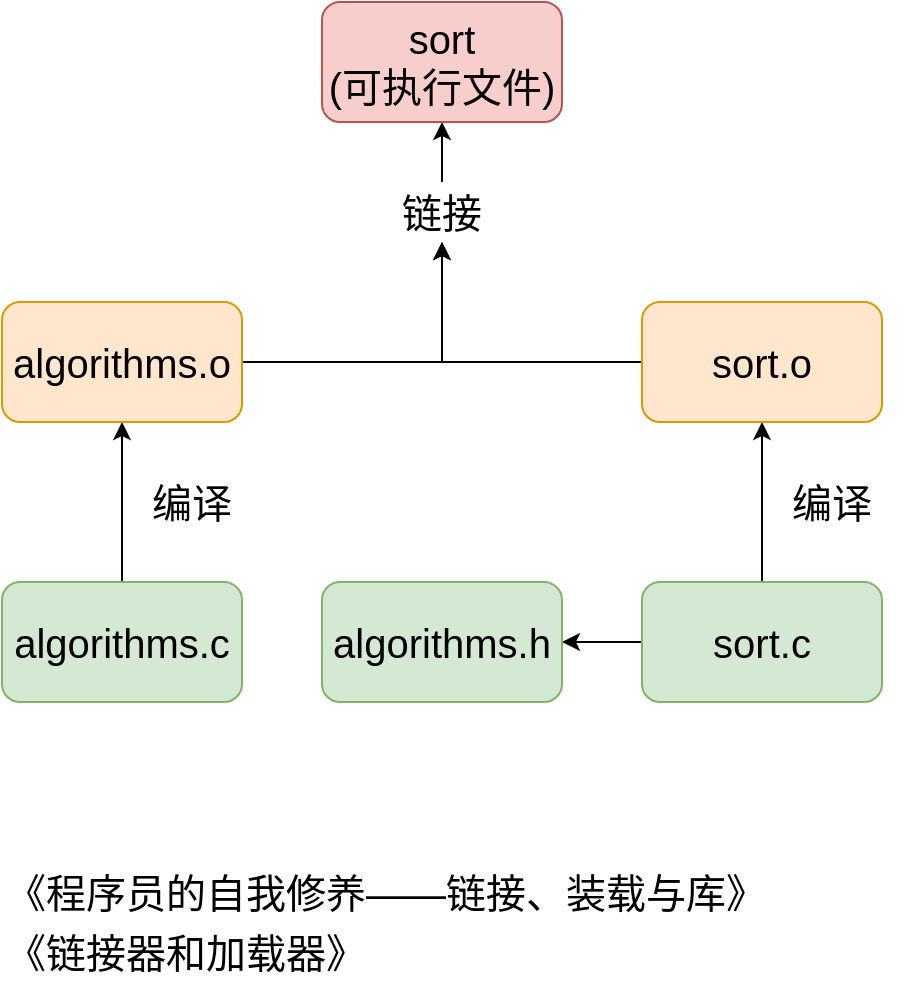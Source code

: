 <mxfile version="14.6.13" type="device"><diagram id="mFSdB43BVLqeCA9hGz3N" name="第 1 页"><mxGraphModel dx="1106" dy="822" grid="1" gridSize="10" guides="1" tooltips="1" connect="1" arrows="1" fold="1" page="0" pageScale="1" pageWidth="827" pageHeight="1169" math="0" shadow="0"><root><mxCell id="0"/><mxCell id="1" parent="0"/><mxCell id="BRSPp0XectX9_zh5j9Kp-4" style="edgeStyle=orthogonalEdgeStyle;rounded=0;orthogonalLoop=1;jettySize=auto;html=1;exitX=0;exitY=0.5;exitDx=0;exitDy=0;entryX=1;entryY=0.5;entryDx=0;entryDy=0;fontSize=20;fillColor=#d5e8d4;" edge="1" parent="1" source="BRSPp0XectX9_zh5j9Kp-1" target="BRSPp0XectX9_zh5j9Kp-3"><mxGeometry relative="1" as="geometry"/></mxCell><mxCell id="BRSPp0XectX9_zh5j9Kp-8" style="edgeStyle=orthogonalEdgeStyle;rounded=0;orthogonalLoop=1;jettySize=auto;html=1;exitX=0.5;exitY=0;exitDx=0;exitDy=0;entryX=0.5;entryY=1;entryDx=0;entryDy=0;fontSize=20;" edge="1" parent="1" source="BRSPp0XectX9_zh5j9Kp-1" target="BRSPp0XectX9_zh5j9Kp-6"><mxGeometry relative="1" as="geometry"/></mxCell><mxCell id="BRSPp0XectX9_zh5j9Kp-1" value="sort.c" style="rounded=1;whiteSpace=wrap;html=1;fontSize=20;fillColor=#d5e8d4;strokeColor=#82b366;" vertex="1" parent="1"><mxGeometry x="440" y="480" width="120" height="60" as="geometry"/></mxCell><mxCell id="BRSPp0XectX9_zh5j9Kp-7" style="edgeStyle=orthogonalEdgeStyle;rounded=0;orthogonalLoop=1;jettySize=auto;html=1;exitX=0.5;exitY=0;exitDx=0;exitDy=0;entryX=0.5;entryY=1;entryDx=0;entryDy=0;fontSize=20;" edge="1" parent="1" source="BRSPp0XectX9_zh5j9Kp-2" target="BRSPp0XectX9_zh5j9Kp-5"><mxGeometry relative="1" as="geometry"/></mxCell><mxCell id="BRSPp0XectX9_zh5j9Kp-2" value="algorithms.c" style="rounded=1;whiteSpace=wrap;html=1;fontSize=20;fillColor=#d5e8d4;strokeColor=#82b366;" vertex="1" parent="1"><mxGeometry x="120" y="480" width="120" height="60" as="geometry"/></mxCell><mxCell id="BRSPp0XectX9_zh5j9Kp-3" value="algorithms.h" style="rounded=1;whiteSpace=wrap;html=1;fontSize=20;fillColor=#d5e8d4;strokeColor=#82b366;" vertex="1" parent="1"><mxGeometry x="280" y="480" width="120" height="60" as="geometry"/></mxCell><mxCell id="BRSPp0XectX9_zh5j9Kp-13" style="edgeStyle=orthogonalEdgeStyle;rounded=0;orthogonalLoop=1;jettySize=auto;html=1;exitX=1;exitY=0.5;exitDx=0;exitDy=0;fontSize=20;" edge="1" parent="1" source="BRSPp0XectX9_zh5j9Kp-5" target="BRSPp0XectX9_zh5j9Kp-9"><mxGeometry relative="1" as="geometry"/></mxCell><mxCell id="BRSPp0XectX9_zh5j9Kp-5" value="algorithms.o" style="rounded=1;whiteSpace=wrap;html=1;fontSize=20;fillColor=#ffe6cc;strokeColor=#d79b00;" vertex="1" parent="1"><mxGeometry x="120" y="340" width="120" height="60" as="geometry"/></mxCell><mxCell id="BRSPp0XectX9_zh5j9Kp-14" style="edgeStyle=orthogonalEdgeStyle;rounded=0;orthogonalLoop=1;jettySize=auto;html=1;exitX=0;exitY=0.5;exitDx=0;exitDy=0;entryX=0.5;entryY=1;entryDx=0;entryDy=0;fontSize=20;" edge="1" parent="1" source="BRSPp0XectX9_zh5j9Kp-6" target="BRSPp0XectX9_zh5j9Kp-9"><mxGeometry relative="1" as="geometry"/></mxCell><mxCell id="BRSPp0XectX9_zh5j9Kp-6" value="sort.o" style="rounded=1;whiteSpace=wrap;html=1;fontSize=20;fillColor=#ffe6cc;strokeColor=#d79b00;" vertex="1" parent="1"><mxGeometry x="440" y="340" width="120" height="60" as="geometry"/></mxCell><mxCell id="BRSPp0XectX9_zh5j9Kp-15" style="edgeStyle=orthogonalEdgeStyle;rounded=0;orthogonalLoop=1;jettySize=auto;html=1;exitX=0.5;exitY=0;exitDx=0;exitDy=0;entryX=0.5;entryY=1;entryDx=0;entryDy=0;fontSize=20;" edge="1" parent="1" source="BRSPp0XectX9_zh5j9Kp-9" target="BRSPp0XectX9_zh5j9Kp-12"><mxGeometry relative="1" as="geometry"/></mxCell><mxCell id="BRSPp0XectX9_zh5j9Kp-9" value="链接" style="text;html=1;strokeColor=none;fillColor=none;align=center;verticalAlign=middle;whiteSpace=wrap;rounded=0;fontSize=20;" vertex="1" parent="1"><mxGeometry x="310" y="280" width="60" height="30" as="geometry"/></mxCell><mxCell id="BRSPp0XectX9_zh5j9Kp-10" value="编译" style="text;html=1;strokeColor=none;fillColor=none;align=center;verticalAlign=middle;whiteSpace=wrap;rounded=0;fontSize=20;" vertex="1" parent="1"><mxGeometry x="180" y="430" width="70" height="20" as="geometry"/></mxCell><mxCell id="BRSPp0XectX9_zh5j9Kp-11" value="编译" style="text;html=1;strokeColor=none;fillColor=none;align=center;verticalAlign=middle;whiteSpace=wrap;rounded=0;fontSize=20;" vertex="1" parent="1"><mxGeometry x="500" y="430" width="70" height="20" as="geometry"/></mxCell><mxCell id="BRSPp0XectX9_zh5j9Kp-12" value="sort&lt;br&gt;(可执行文件)" style="rounded=1;whiteSpace=wrap;html=1;fontSize=20;fillColor=#f8cecc;strokeColor=#b85450;" vertex="1" parent="1"><mxGeometry x="280" y="190" width="120" height="60" as="geometry"/></mxCell><mxCell id="BRSPp0XectX9_zh5j9Kp-16" value="《程序员的自我修养——链接、装载与库》" style="text;html=1;strokeColor=none;fillColor=none;align=left;verticalAlign=middle;whiteSpace=wrap;rounded=0;fontSize=20;" vertex="1" parent="1"><mxGeometry x="120" y="620" width="410" height="30" as="geometry"/></mxCell><mxCell id="BRSPp0XectX9_zh5j9Kp-17" value="《链接器和加载器》" style="text;html=1;strokeColor=none;fillColor=none;align=left;verticalAlign=middle;whiteSpace=wrap;rounded=0;fontSize=20;" vertex="1" parent="1"><mxGeometry x="120" y="650" width="410" height="30" as="geometry"/></mxCell></root></mxGraphModel></diagram></mxfile>